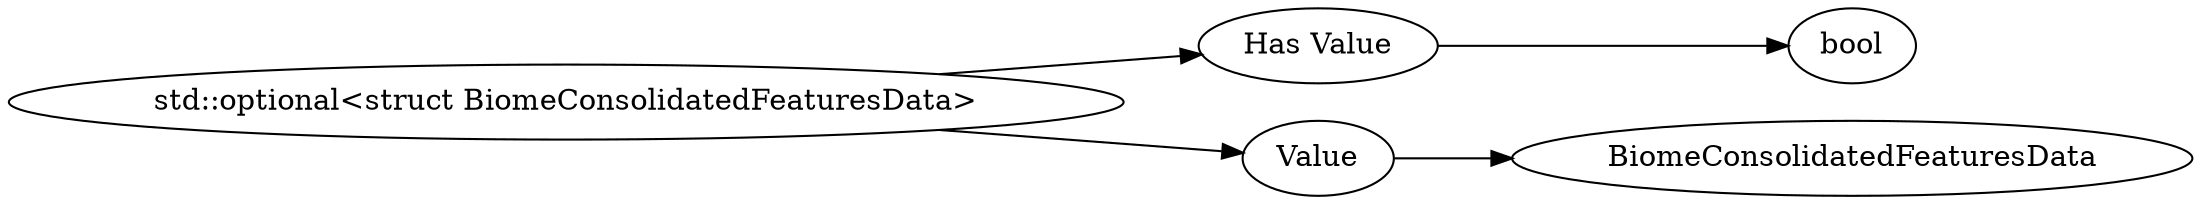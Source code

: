 digraph "std::optional<struct BiomeConsolidatedFeaturesData>" {
rankdir = LR
84
84 -> 85
85 -> 86
84 -> 87
87 -> 142

84 [label="std::optional<struct BiomeConsolidatedFeaturesData>",comment="name: \"std::optional<struct BiomeConsolidatedFeaturesData>\", typeName: \"\", id: 84, branchId: 0, recurseId: -1, attributes: 0, notes: \"\""];
85 [label="Has Value",comment="name: \"Has Value\", typeName: \"\", id: 85, branchId: 0, recurseId: -1, attributes: 0, notes: \"If true, follow with appropriate data type, otherwise nothing\""];
86 [label="bool",comment="name: \"bool\", typeName: \"\", id: 86, branchId: 0, recurseId: -1, attributes: 512, notes: \"\""];
87 [label="Value",comment="name: \"Value\", typeName: \"BiomeConsolidatedFeaturesData\", id: 87, branchId: 0, recurseId: -1, attributes: 256, notes: \"\""];
142 [label="BiomeConsolidatedFeaturesData",comment="name: \"BiomeConsolidatedFeaturesData\", typeName: \"\", id: 142, branchId: 0, recurseId: -1, attributes: 512, notes: \"\""];
{ rank = max;86;142}

}
